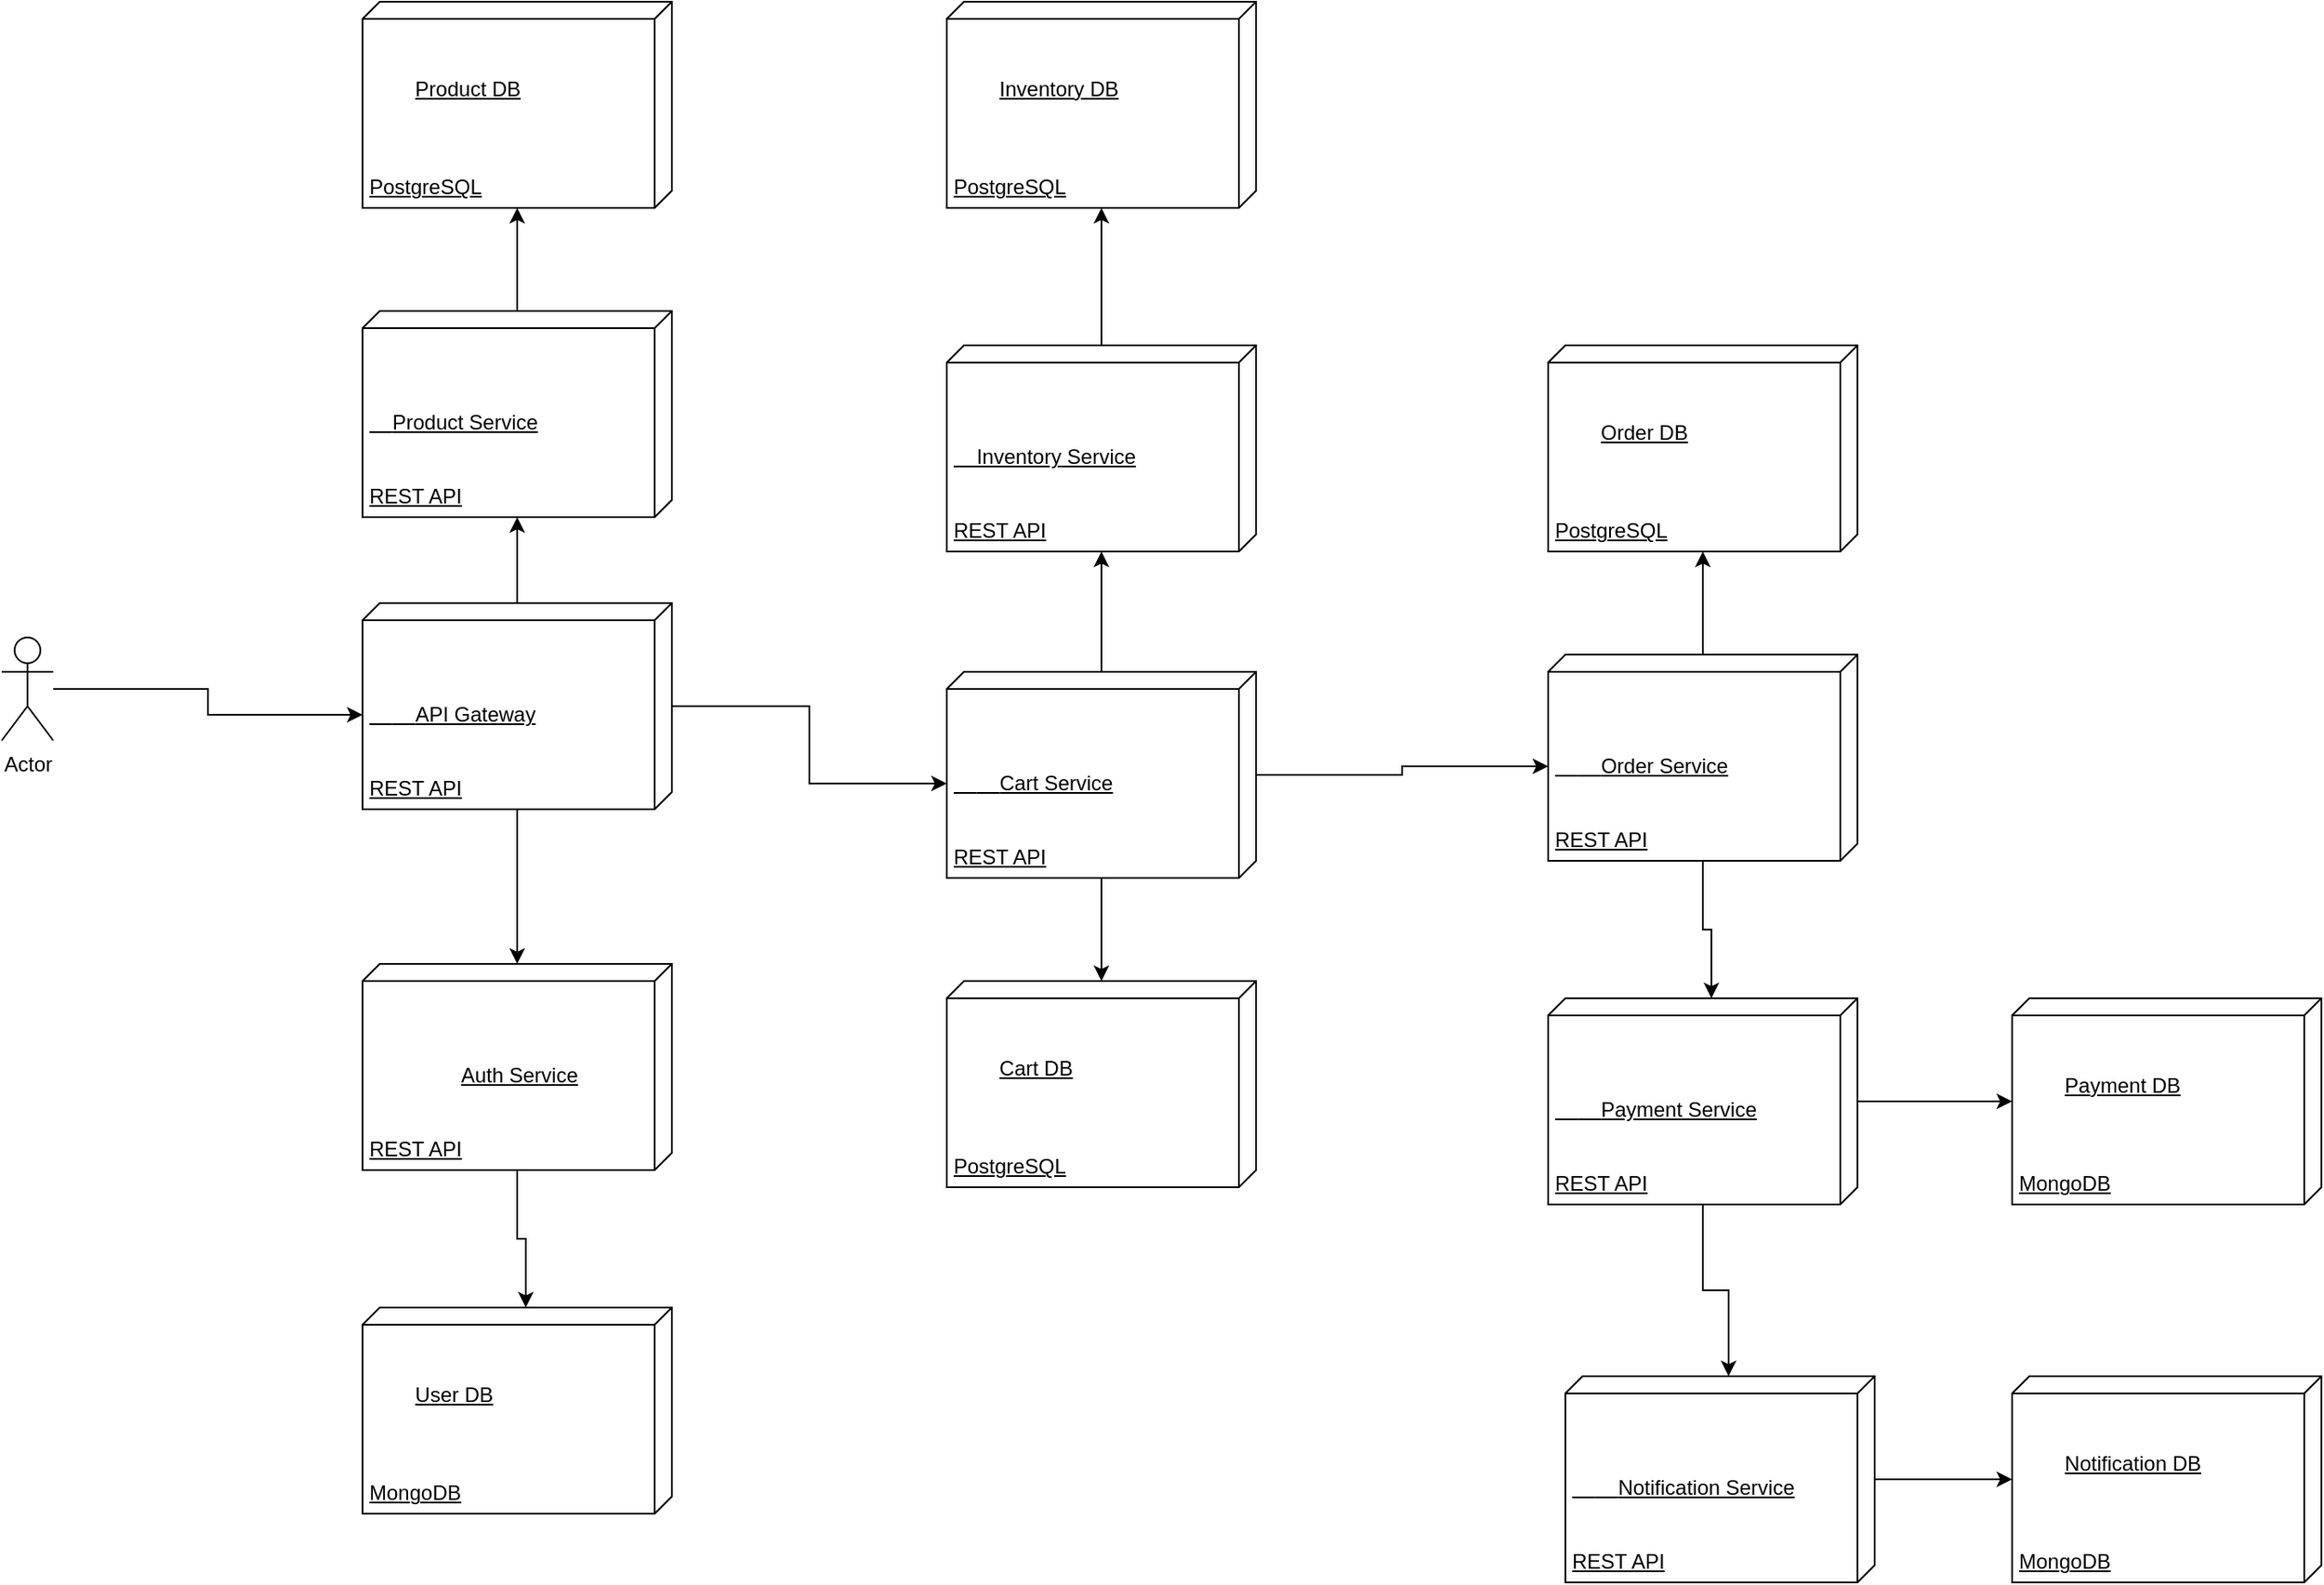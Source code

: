 <mxfile version="21.4.0" type="device">
  <diagram name="Страница 1" id="ryvfP3Ey5hcLc0Si50dY">
    <mxGraphModel dx="2985" dy="1193" grid="1" gridSize="10" guides="1" tooltips="1" connect="1" arrows="1" fold="1" page="1" pageScale="1" pageWidth="3300" pageHeight="4681" math="0" shadow="0">
      <root>
        <mxCell id="0" />
        <mxCell id="1" parent="0" />
        <mxCell id="RGwVndqZWtWBwKrqATQt-10" style="edgeStyle=orthogonalEdgeStyle;rounded=0;orthogonalLoop=1;jettySize=auto;html=1;" edge="1" parent="1" source="RGwVndqZWtWBwKrqATQt-1" target="RGwVndqZWtWBwKrqATQt-2">
          <mxGeometry relative="1" as="geometry" />
        </mxCell>
        <mxCell id="RGwVndqZWtWBwKrqATQt-16" style="edgeStyle=orthogonalEdgeStyle;rounded=0;orthogonalLoop=1;jettySize=auto;html=1;entryX=0;entryY=0;entryDx=65;entryDy=180;entryPerimeter=0;" edge="1" parent="1" source="RGwVndqZWtWBwKrqATQt-1" target="RGwVndqZWtWBwKrqATQt-5">
          <mxGeometry relative="1" as="geometry" />
        </mxCell>
        <mxCell id="RGwVndqZWtWBwKrqATQt-47" value="" style="edgeStyle=orthogonalEdgeStyle;rounded=0;orthogonalLoop=1;jettySize=auto;html=1;" edge="1" parent="1" source="RGwVndqZWtWBwKrqATQt-1" target="RGwVndqZWtWBwKrqATQt-3">
          <mxGeometry relative="1" as="geometry" />
        </mxCell>
        <mxCell id="RGwVndqZWtWBwKrqATQt-1" value="&lt;br&gt;&lt;br&gt;&lt;br&gt;&lt;span style=&quot;&quot;&gt;&lt;span style=&quot;white-space: pre;&quot;&gt;&amp;nbsp;&amp;nbsp;&amp;nbsp;&amp;nbsp;&lt;/span&gt;&lt;/span&gt;&lt;span style=&quot;&quot;&gt;&lt;span style=&quot;white-space: pre;&quot;&gt;&amp;nbsp;&amp;nbsp;&amp;nbsp;&amp;nbsp;&lt;/span&gt;&lt;/span&gt;API Gateway&lt;br&gt;&lt;br&gt;&lt;br&gt;REST API" style="verticalAlign=top;align=left;spacingTop=8;spacingLeft=2;spacingRight=12;shape=cube;size=10;direction=south;fontStyle=4;html=1;whiteSpace=wrap;" vertex="1" parent="1">
          <mxGeometry x="1080" y="510" width="180" height="120" as="geometry" />
        </mxCell>
        <mxCell id="RGwVndqZWtWBwKrqATQt-24" style="edgeStyle=orthogonalEdgeStyle;rounded=0;orthogonalLoop=1;jettySize=auto;html=1;entryX=0;entryY=0;entryDx=0;entryDy=85;entryPerimeter=0;" edge="1" parent="1" source="RGwVndqZWtWBwKrqATQt-2" target="RGwVndqZWtWBwKrqATQt-23">
          <mxGeometry relative="1" as="geometry" />
        </mxCell>
        <mxCell id="RGwVndqZWtWBwKrqATQt-2" value="&lt;br&gt;&lt;br&gt;&lt;br&gt;&lt;span style=&quot;white-space: pre;&quot;&gt;&#x9;&lt;/span&gt;&lt;span style=&quot;white-space: pre;&quot;&gt;&#x9;&lt;/span&gt;Auth Service&lt;br&gt;&lt;br&gt;&lt;br&gt;REST API" style="verticalAlign=top;align=left;spacingTop=8;spacingLeft=2;spacingRight=12;shape=cube;size=10;direction=south;fontStyle=4;html=1;whiteSpace=wrap;" vertex="1" parent="1">
          <mxGeometry x="1080" y="720" width="180" height="120" as="geometry" />
        </mxCell>
        <mxCell id="RGwVndqZWtWBwKrqATQt-22" value="" style="edgeStyle=orthogonalEdgeStyle;rounded=0;orthogonalLoop=1;jettySize=auto;html=1;" edge="1" parent="1" source="RGwVndqZWtWBwKrqATQt-3" target="RGwVndqZWtWBwKrqATQt-21">
          <mxGeometry relative="1" as="geometry" />
        </mxCell>
        <mxCell id="RGwVndqZWtWBwKrqATQt-3" value="&lt;br&gt;&lt;br&gt;&lt;br&gt;&lt;span style=&quot;&quot;&gt;&lt;span style=&quot;white-space: pre;&quot;&gt;&amp;nbsp;&amp;nbsp;&amp;nbsp;&amp;nbsp;&lt;/span&gt;&lt;/span&gt;Product Service&lt;br&gt;&lt;br&gt;&lt;br&gt;REST API" style="verticalAlign=top;align=left;spacingTop=8;spacingLeft=2;spacingRight=12;shape=cube;size=10;direction=south;fontStyle=4;html=1;whiteSpace=wrap;" vertex="1" parent="1">
          <mxGeometry x="1080" y="340" width="180" height="120" as="geometry" />
        </mxCell>
        <mxCell id="RGwVndqZWtWBwKrqATQt-18" style="edgeStyle=orthogonalEdgeStyle;rounded=0;orthogonalLoop=1;jettySize=auto;html=1;entryX=0;entryY=0;entryDx=0;entryDy=85;entryPerimeter=0;" edge="1" parent="1" source="RGwVndqZWtWBwKrqATQt-4" target="RGwVndqZWtWBwKrqATQt-7">
          <mxGeometry relative="1" as="geometry" />
        </mxCell>
        <mxCell id="RGwVndqZWtWBwKrqATQt-28" value="" style="edgeStyle=orthogonalEdgeStyle;rounded=0;orthogonalLoop=1;jettySize=auto;html=1;" edge="1" parent="1" source="RGwVndqZWtWBwKrqATQt-4" target="RGwVndqZWtWBwKrqATQt-27">
          <mxGeometry relative="1" as="geometry" />
        </mxCell>
        <mxCell id="RGwVndqZWtWBwKrqATQt-4" value="&lt;br&gt;&lt;br&gt;&lt;br&gt;&lt;span style=&quot;&quot;&gt;&lt;span style=&quot;white-space: pre;&quot;&gt;&amp;nbsp;&amp;nbsp;&amp;nbsp;&amp;nbsp;&lt;/span&gt;&lt;/span&gt;&lt;span style=&quot;&quot;&gt;&lt;span style=&quot;white-space: pre;&quot;&gt;&amp;nbsp;&amp;nbsp;&amp;nbsp;&amp;nbsp;&lt;/span&gt;&lt;/span&gt;Order Service&lt;br&gt;&lt;br&gt;&lt;br&gt;REST API" style="verticalAlign=top;align=left;spacingTop=8;spacingLeft=2;spacingRight=12;shape=cube;size=10;direction=south;fontStyle=4;html=1;whiteSpace=wrap;" vertex="1" parent="1">
          <mxGeometry x="1770" y="540" width="180" height="120" as="geometry" />
        </mxCell>
        <mxCell id="RGwVndqZWtWBwKrqATQt-17" style="edgeStyle=orthogonalEdgeStyle;rounded=0;orthogonalLoop=1;jettySize=auto;html=1;entryX=0;entryY=0;entryDx=65;entryDy=180;entryPerimeter=0;" edge="1" parent="1" source="RGwVndqZWtWBwKrqATQt-5" target="RGwVndqZWtWBwKrqATQt-4">
          <mxGeometry relative="1" as="geometry" />
        </mxCell>
        <mxCell id="RGwVndqZWtWBwKrqATQt-26" style="edgeStyle=orthogonalEdgeStyle;rounded=0;orthogonalLoop=1;jettySize=auto;html=1;" edge="1" parent="1" source="RGwVndqZWtWBwKrqATQt-5" target="RGwVndqZWtWBwKrqATQt-25">
          <mxGeometry relative="1" as="geometry" />
        </mxCell>
        <mxCell id="RGwVndqZWtWBwKrqATQt-46" value="" style="edgeStyle=orthogonalEdgeStyle;rounded=0;orthogonalLoop=1;jettySize=auto;html=1;" edge="1" parent="1" source="RGwVndqZWtWBwKrqATQt-5" target="RGwVndqZWtWBwKrqATQt-44">
          <mxGeometry relative="1" as="geometry" />
        </mxCell>
        <mxCell id="RGwVndqZWtWBwKrqATQt-5" value="&lt;br&gt;&lt;br&gt;&lt;br&gt;&lt;span style=&quot;&quot;&gt;&lt;span style=&quot;white-space: pre;&quot;&gt;&amp;nbsp;&amp;nbsp;&amp;nbsp;&amp;nbsp;&lt;/span&gt;&lt;/span&gt;&lt;span style=&quot;&quot;&gt;&lt;span style=&quot;white-space: pre;&quot;&gt;&amp;nbsp;&amp;nbsp;&amp;nbsp;&amp;nbsp;&lt;/span&gt;&lt;/span&gt;Cart Service&lt;br&gt;&lt;br&gt;&lt;br&gt;REST API" style="verticalAlign=top;align=left;spacingTop=8;spacingLeft=2;spacingRight=12;shape=cube;size=10;direction=south;fontStyle=4;html=1;whiteSpace=wrap;" vertex="1" parent="1">
          <mxGeometry x="1420" y="550" width="180" height="120" as="geometry" />
        </mxCell>
        <mxCell id="RGwVndqZWtWBwKrqATQt-15" style="edgeStyle=orthogonalEdgeStyle;rounded=0;orthogonalLoop=1;jettySize=auto;html=1;entryX=0;entryY=0;entryDx=0;entryDy=85;entryPerimeter=0;" edge="1" parent="1" source="RGwVndqZWtWBwKrqATQt-7" target="RGwVndqZWtWBwKrqATQt-8">
          <mxGeometry relative="1" as="geometry" />
        </mxCell>
        <mxCell id="RGwVndqZWtWBwKrqATQt-30" value="" style="edgeStyle=orthogonalEdgeStyle;rounded=0;orthogonalLoop=1;jettySize=auto;html=1;" edge="1" parent="1" source="RGwVndqZWtWBwKrqATQt-7" target="RGwVndqZWtWBwKrqATQt-29">
          <mxGeometry relative="1" as="geometry" />
        </mxCell>
        <mxCell id="RGwVndqZWtWBwKrqATQt-7" value="&lt;br&gt;&lt;br&gt;&lt;br&gt;&lt;span style=&quot;&quot;&gt;&lt;span style=&quot;white-space: pre;&quot;&gt;&amp;nbsp;&amp;nbsp;&amp;nbsp;&amp;nbsp;&lt;/span&gt;&lt;/span&gt;&lt;span style=&quot;&quot;&gt;&lt;span style=&quot;white-space: pre;&quot;&gt;&amp;nbsp;&amp;nbsp;&amp;nbsp;&amp;nbsp;&lt;/span&gt;&lt;/span&gt;Payment Service&lt;br&gt;&lt;br&gt;&lt;br&gt;REST API" style="verticalAlign=top;align=left;spacingTop=8;spacingLeft=2;spacingRight=12;shape=cube;size=10;direction=south;fontStyle=4;html=1;whiteSpace=wrap;" vertex="1" parent="1">
          <mxGeometry x="1770" y="740" width="180" height="120" as="geometry" />
        </mxCell>
        <mxCell id="RGwVndqZWtWBwKrqATQt-32" value="" style="edgeStyle=orthogonalEdgeStyle;rounded=0;orthogonalLoop=1;jettySize=auto;html=1;" edge="1" parent="1" source="RGwVndqZWtWBwKrqATQt-8" target="RGwVndqZWtWBwKrqATQt-31">
          <mxGeometry relative="1" as="geometry" />
        </mxCell>
        <mxCell id="RGwVndqZWtWBwKrqATQt-8" value="&lt;br&gt;&lt;br&gt;&lt;br&gt;&lt;span style=&quot;&quot;&gt;&lt;span style=&quot;white-space: pre;&quot;&gt;&amp;nbsp;&amp;nbsp;&amp;nbsp;&amp;nbsp;&lt;/span&gt;&lt;/span&gt;&lt;span style=&quot;&quot;&gt;&lt;span style=&quot;white-space: pre;&quot;&gt;&amp;nbsp;&amp;nbsp;&amp;nbsp;&amp;nbsp;&lt;/span&gt;&lt;/span&gt;Notification&amp;nbsp;Service&lt;br&gt;&lt;br&gt;&lt;br&gt;REST API" style="verticalAlign=top;align=left;spacingTop=8;spacingLeft=2;spacingRight=12;shape=cube;size=10;direction=south;fontStyle=4;html=1;whiteSpace=wrap;" vertex="1" parent="1">
          <mxGeometry x="1780" y="960" width="180" height="120" as="geometry" />
        </mxCell>
        <mxCell id="RGwVndqZWtWBwKrqATQt-21" value="&lt;br&gt;&lt;br&gt;&lt;span style=&quot;white-space: pre;&quot;&gt;&#x9;&lt;/span&gt;Product DB&lt;br&gt;&lt;br&gt;&lt;br&gt;&lt;br&gt;PostgreSQL" style="verticalAlign=top;align=left;spacingTop=8;spacingLeft=2;spacingRight=12;shape=cube;size=10;direction=south;fontStyle=4;html=1;whiteSpace=wrap;" vertex="1" parent="1">
          <mxGeometry x="1080" y="160" width="180" height="120" as="geometry" />
        </mxCell>
        <mxCell id="RGwVndqZWtWBwKrqATQt-23" value="&lt;br&gt;&lt;br&gt;&lt;span style=&quot;white-space: pre;&quot;&gt;&#x9;&lt;/span&gt;User&amp;nbsp;DB&lt;br&gt;&lt;br&gt;&lt;br&gt;&lt;br&gt;MongoDB" style="verticalAlign=top;align=left;spacingTop=8;spacingLeft=2;spacingRight=12;shape=cube;size=10;direction=south;fontStyle=4;html=1;whiteSpace=wrap;" vertex="1" parent="1">
          <mxGeometry x="1080" y="920" width="180" height="120" as="geometry" />
        </mxCell>
        <mxCell id="RGwVndqZWtWBwKrqATQt-25" value="&lt;br&gt;&lt;br&gt;&lt;span style=&quot;white-space: pre;&quot;&gt;&#x9;&lt;/span&gt;Cart&amp;nbsp;DB&lt;br&gt;&lt;br&gt;&lt;br&gt;&lt;br&gt;PostgreSQL" style="verticalAlign=top;align=left;spacingTop=8;spacingLeft=2;spacingRight=12;shape=cube;size=10;direction=south;fontStyle=4;html=1;whiteSpace=wrap;" vertex="1" parent="1">
          <mxGeometry x="1420" y="730" width="180" height="120" as="geometry" />
        </mxCell>
        <mxCell id="RGwVndqZWtWBwKrqATQt-27" value="&lt;br&gt;&lt;br&gt;&lt;span style=&quot;white-space: pre;&quot;&gt;&#x9;&lt;/span&gt;Order&amp;nbsp;DB&lt;br&gt;&lt;br&gt;&lt;br&gt;&lt;br&gt;PostgreSQL" style="verticalAlign=top;align=left;spacingTop=8;spacingLeft=2;spacingRight=12;shape=cube;size=10;direction=south;fontStyle=4;html=1;whiteSpace=wrap;" vertex="1" parent="1">
          <mxGeometry x="1770" y="360" width="180" height="120" as="geometry" />
        </mxCell>
        <mxCell id="RGwVndqZWtWBwKrqATQt-29" value="&lt;br&gt;&lt;br&gt;&lt;span style=&quot;white-space: pre;&quot;&gt;&#x9;&lt;/span&gt;Payment DB&lt;br&gt;&lt;br&gt;&lt;br&gt;&lt;br&gt;MongoDB" style="verticalAlign=top;align=left;spacingTop=8;spacingLeft=2;spacingRight=12;shape=cube;size=10;direction=south;fontStyle=4;html=1;whiteSpace=wrap;" vertex="1" parent="1">
          <mxGeometry x="2040" y="740" width="180" height="120" as="geometry" />
        </mxCell>
        <mxCell id="RGwVndqZWtWBwKrqATQt-31" value="&lt;br&gt;&lt;br&gt;&lt;span style=&quot;white-space: pre;&quot;&gt;&#x9;&lt;/span&gt;Notification&amp;nbsp;DB&lt;br&gt;&lt;br&gt;&lt;br&gt;&lt;br&gt;MongoDB" style="verticalAlign=top;align=left;spacingTop=8;spacingLeft=2;spacingRight=12;shape=cube;size=10;direction=south;fontStyle=4;html=1;whiteSpace=wrap;" vertex="1" parent="1">
          <mxGeometry x="2040" y="960" width="180" height="120" as="geometry" />
        </mxCell>
        <mxCell id="RGwVndqZWtWBwKrqATQt-34" style="edgeStyle=orthogonalEdgeStyle;rounded=0;orthogonalLoop=1;jettySize=auto;html=1;entryX=0;entryY=0;entryDx=65;entryDy=180;entryPerimeter=0;" edge="1" parent="1" source="RGwVndqZWtWBwKrqATQt-33" target="RGwVndqZWtWBwKrqATQt-1">
          <mxGeometry relative="1" as="geometry" />
        </mxCell>
        <mxCell id="RGwVndqZWtWBwKrqATQt-33" value="Actor" style="shape=umlActor;verticalLabelPosition=bottom;verticalAlign=top;html=1;" vertex="1" parent="1">
          <mxGeometry x="870" y="530" width="30" height="60" as="geometry" />
        </mxCell>
        <mxCell id="RGwVndqZWtWBwKrqATQt-43" value="" style="edgeStyle=orthogonalEdgeStyle;rounded=0;orthogonalLoop=1;jettySize=auto;html=1;" edge="1" parent="1" source="RGwVndqZWtWBwKrqATQt-44" target="RGwVndqZWtWBwKrqATQt-45">
          <mxGeometry relative="1" as="geometry" />
        </mxCell>
        <mxCell id="RGwVndqZWtWBwKrqATQt-44" value="&lt;br&gt;&lt;br&gt;&lt;br&gt;&lt;span style=&quot;&quot;&gt;&lt;span style=&quot;white-space: pre;&quot;&gt;&amp;nbsp;&amp;nbsp;&amp;nbsp;&amp;nbsp;Inventory&lt;/span&gt;&lt;/span&gt;&amp;nbsp;Service&lt;br&gt;&lt;br&gt;&lt;br&gt;REST API" style="verticalAlign=top;align=left;spacingTop=8;spacingLeft=2;spacingRight=12;shape=cube;size=10;direction=south;fontStyle=4;html=1;whiteSpace=wrap;" vertex="1" parent="1">
          <mxGeometry x="1420" y="360" width="180" height="120" as="geometry" />
        </mxCell>
        <mxCell id="RGwVndqZWtWBwKrqATQt-45" value="&lt;br&gt;&lt;br&gt;&lt;span style=&quot;white-space: pre;&quot;&gt;&#x9;&lt;/span&gt;Inventory&amp;nbsp;DB&lt;br&gt;&lt;br&gt;&lt;br&gt;&lt;br&gt;PostgreSQL" style="verticalAlign=top;align=left;spacingTop=8;spacingLeft=2;spacingRight=12;shape=cube;size=10;direction=south;fontStyle=4;html=1;whiteSpace=wrap;" vertex="1" parent="1">
          <mxGeometry x="1420" y="160" width="180" height="120" as="geometry" />
        </mxCell>
      </root>
    </mxGraphModel>
  </diagram>
</mxfile>
